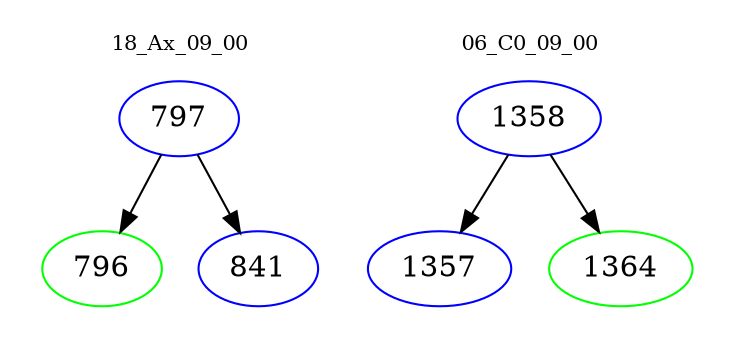 digraph{
subgraph cluster_0 {
color = white
label = "18_Ax_09_00";
fontsize=10;
T0_797 [label="797", color="blue"]
T0_797 -> T0_796 [color="black"]
T0_796 [label="796", color="green"]
T0_797 -> T0_841 [color="black"]
T0_841 [label="841", color="blue"]
}
subgraph cluster_1 {
color = white
label = "06_C0_09_00";
fontsize=10;
T1_1358 [label="1358", color="blue"]
T1_1358 -> T1_1357 [color="black"]
T1_1357 [label="1357", color="blue"]
T1_1358 -> T1_1364 [color="black"]
T1_1364 [label="1364", color="green"]
}
}
